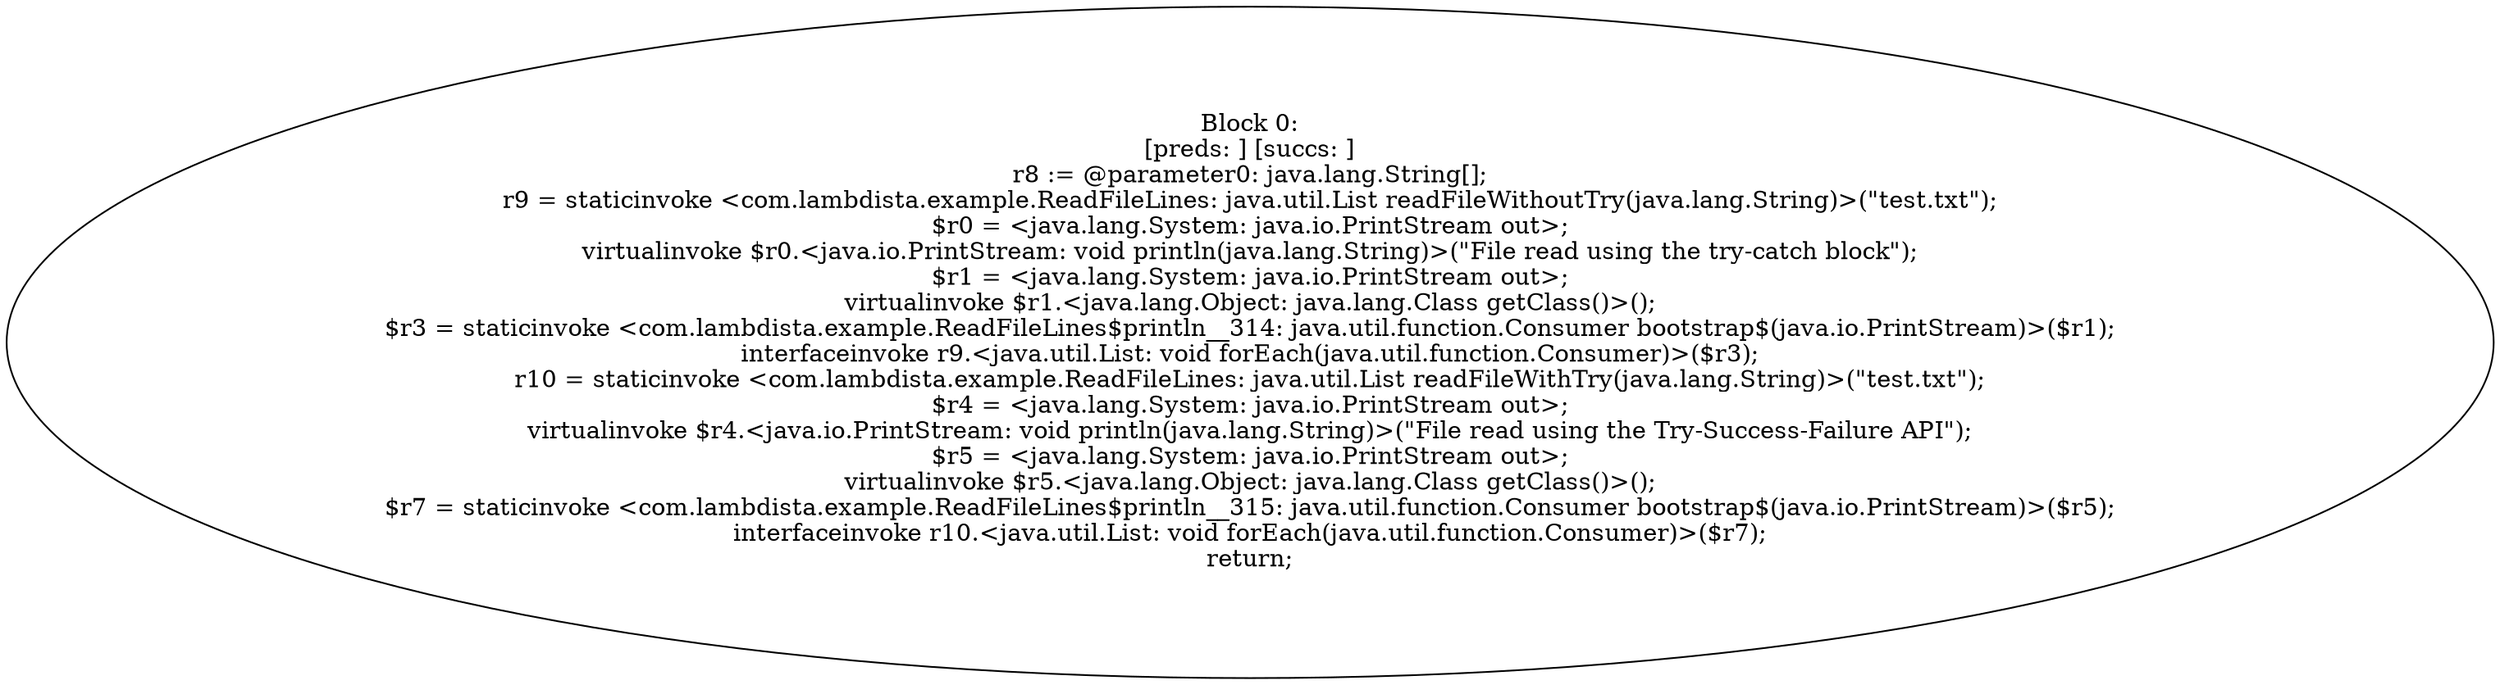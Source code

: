 digraph "unitGraph" {
    "Block 0:
[preds: ] [succs: ]
r8 := @parameter0: java.lang.String[];
r9 = staticinvoke <com.lambdista.example.ReadFileLines: java.util.List readFileWithoutTry(java.lang.String)>(\"test.txt\");
$r0 = <java.lang.System: java.io.PrintStream out>;
virtualinvoke $r0.<java.io.PrintStream: void println(java.lang.String)>(\"File read using the try-catch block\");
$r1 = <java.lang.System: java.io.PrintStream out>;
virtualinvoke $r1.<java.lang.Object: java.lang.Class getClass()>();
$r3 = staticinvoke <com.lambdista.example.ReadFileLines$println__314: java.util.function.Consumer bootstrap$(java.io.PrintStream)>($r1);
interfaceinvoke r9.<java.util.List: void forEach(java.util.function.Consumer)>($r3);
r10 = staticinvoke <com.lambdista.example.ReadFileLines: java.util.List readFileWithTry(java.lang.String)>(\"test.txt\");
$r4 = <java.lang.System: java.io.PrintStream out>;
virtualinvoke $r4.<java.io.PrintStream: void println(java.lang.String)>(\"File read using the Try-Success-Failure API\");
$r5 = <java.lang.System: java.io.PrintStream out>;
virtualinvoke $r5.<java.lang.Object: java.lang.Class getClass()>();
$r7 = staticinvoke <com.lambdista.example.ReadFileLines$println__315: java.util.function.Consumer bootstrap$(java.io.PrintStream)>($r5);
interfaceinvoke r10.<java.util.List: void forEach(java.util.function.Consumer)>($r7);
return;
"
}
